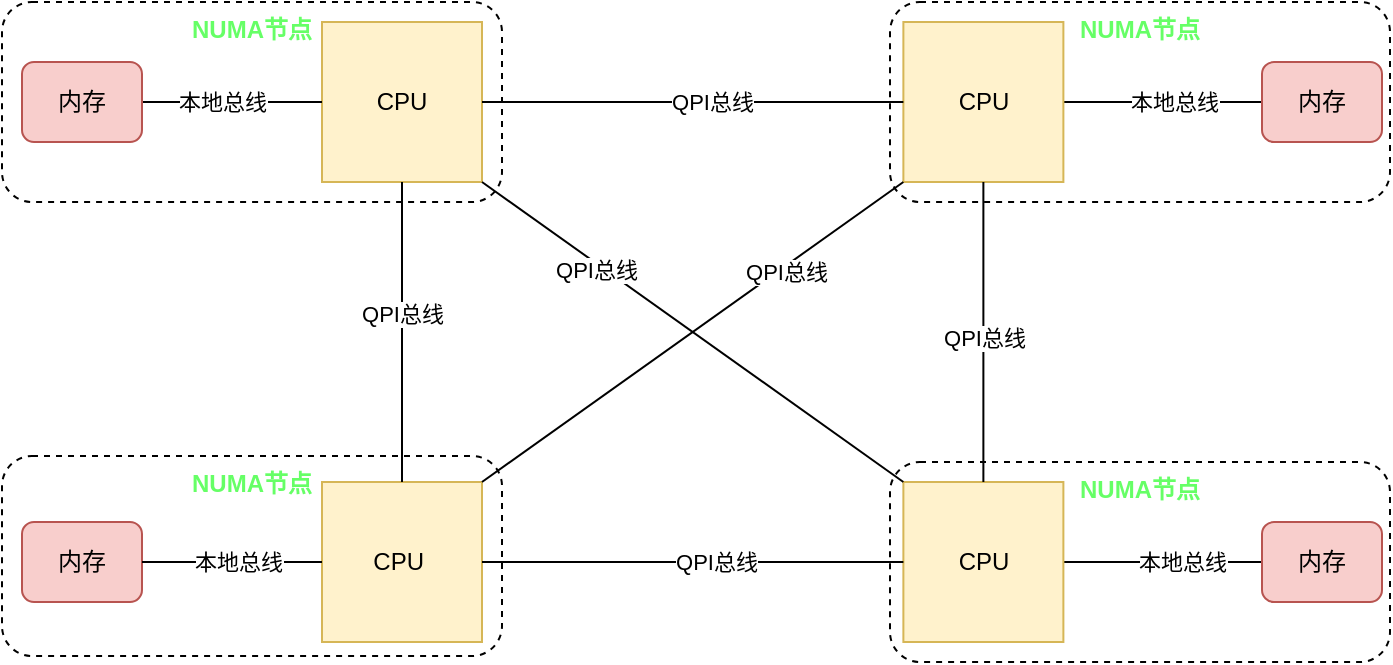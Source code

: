 <mxfile version="21.6.2" type="github">
  <diagram name="第 1 页" id="rJRWyknFpjLlYnxn67IM">
    <mxGraphModel dx="1050" dy="549" grid="1" gridSize="10" guides="1" tooltips="1" connect="1" arrows="1" fold="1" page="1" pageScale="1" pageWidth="827" pageHeight="1169" math="0" shadow="0">
      <root>
        <mxCell id="0" />
        <mxCell id="1" parent="0" />
        <mxCell id="0YZqS2axkUQiVePZhw_2-36" value="&lt;font color=&quot;#66ff66&quot;&gt;&lt;b&gt;NUMA节点&lt;/b&gt;&lt;br&gt;&lt;br&gt;&lt;br&gt;&lt;br&gt;&lt;br&gt;&lt;br&gt;&lt;/font&gt;" style="rounded=1;whiteSpace=wrap;html=1;dashed=1;" vertex="1" parent="1">
          <mxGeometry x="70" y="347" width="250" height="100" as="geometry" />
        </mxCell>
        <mxCell id="0YZqS2axkUQiVePZhw_2-35" value="&lt;font color=&quot;#66ff66&quot;&gt;&lt;b&gt;NUMA节点&lt;/b&gt;&lt;br&gt;&lt;br&gt;&lt;br&gt;&lt;br&gt;&lt;br&gt;&lt;br&gt;&lt;/font&gt;" style="rounded=1;whiteSpace=wrap;html=1;dashed=1;" vertex="1" parent="1">
          <mxGeometry x="514" y="350" width="250" height="100" as="geometry" />
        </mxCell>
        <mxCell id="0YZqS2axkUQiVePZhw_2-34" value="&lt;font color=&quot;#66ff66&quot;&gt;&lt;b&gt;NUMA节点&lt;/b&gt;&lt;br&gt;&lt;br&gt;&lt;br&gt;&lt;br&gt;&lt;br&gt;&lt;br&gt;&lt;/font&gt;" style="rounded=1;whiteSpace=wrap;html=1;dashed=1;" vertex="1" parent="1">
          <mxGeometry x="514" y="120" width="250" height="100" as="geometry" />
        </mxCell>
        <mxCell id="0YZqS2axkUQiVePZhw_2-33" value="&lt;font color=&quot;#66ff66&quot;&gt;&lt;b&gt;NUMA节点&lt;/b&gt;&lt;br&gt;&lt;br&gt;&lt;br&gt;&lt;br&gt;&lt;br&gt;&lt;br&gt;&lt;/font&gt;" style="rounded=1;whiteSpace=wrap;html=1;dashed=1;" vertex="1" parent="1">
          <mxGeometry x="70" y="120" width="250" height="100" as="geometry" />
        </mxCell>
        <mxCell id="0YZqS2axkUQiVePZhw_2-1" value="CPU" style="whiteSpace=wrap;html=1;aspect=fixed;fillColor=#fff2cc;strokeColor=#d6b656;" vertex="1" parent="1">
          <mxGeometry x="230" y="130" width="80" height="80" as="geometry" />
        </mxCell>
        <mxCell id="0YZqS2axkUQiVePZhw_2-2" value="CPU&amp;nbsp;" style="whiteSpace=wrap;html=1;aspect=fixed;fillColor=#fff2cc;strokeColor=#d6b656;" vertex="1" parent="1">
          <mxGeometry x="230" y="360" width="80" height="80" as="geometry" />
        </mxCell>
        <mxCell id="0YZqS2axkUQiVePZhw_2-18" style="edgeStyle=orthogonalEdgeStyle;rounded=0;orthogonalLoop=1;jettySize=auto;html=1;exitX=1;exitY=0.5;exitDx=0;exitDy=0;entryX=0;entryY=0.5;entryDx=0;entryDy=0;endArrow=none;endFill=0;" edge="1" parent="1" source="0YZqS2axkUQiVePZhw_2-3" target="0YZqS2axkUQiVePZhw_2-15">
          <mxGeometry relative="1" as="geometry">
            <Array as="points">
              <mxPoint x="640.69" y="170" />
              <mxPoint x="640.69" y="170" />
            </Array>
          </mxGeometry>
        </mxCell>
        <mxCell id="0YZqS2axkUQiVePZhw_2-30" value="本地总线" style="edgeLabel;html=1;align=center;verticalAlign=middle;resizable=0;points=[];" vertex="1" connectable="0" parent="0YZqS2axkUQiVePZhw_2-18">
          <mxGeometry x="0.293" y="-2" relative="1" as="geometry">
            <mxPoint x="-9" y="-2" as="offset" />
          </mxGeometry>
        </mxCell>
        <mxCell id="0YZqS2axkUQiVePZhw_2-3" value="CPU" style="whiteSpace=wrap;html=1;aspect=fixed;fillColor=#fff2cc;strokeColor=#d6b656;" vertex="1" parent="1">
          <mxGeometry x="520.69" y="130" width="80" height="80" as="geometry" />
        </mxCell>
        <mxCell id="0YZqS2axkUQiVePZhw_2-17" style="rounded=0;orthogonalLoop=1;jettySize=auto;html=1;exitX=1;exitY=0.5;exitDx=0;exitDy=0;endArrow=none;endFill=0;entryX=0;entryY=0.5;entryDx=0;entryDy=0;" edge="1" parent="1" source="0YZqS2axkUQiVePZhw_2-4" target="0YZqS2axkUQiVePZhw_2-19">
          <mxGeometry relative="1" as="geometry">
            <mxPoint x="670.69" y="400" as="targetPoint" />
          </mxGeometry>
        </mxCell>
        <mxCell id="0YZqS2axkUQiVePZhw_2-31" value="本地总线" style="edgeLabel;html=1;align=center;verticalAlign=middle;resizable=0;points=[];" vertex="1" connectable="0" parent="0YZqS2axkUQiVePZhw_2-17">
          <mxGeometry x="-0.189" y="2" relative="1" as="geometry">
            <mxPoint x="19" y="2" as="offset" />
          </mxGeometry>
        </mxCell>
        <mxCell id="0YZqS2axkUQiVePZhw_2-4" value="CPU" style="whiteSpace=wrap;html=1;aspect=fixed;fillColor=#fff2cc;strokeColor=#d6b656;" vertex="1" parent="1">
          <mxGeometry x="520.69" y="360" width="80" height="80" as="geometry" />
        </mxCell>
        <mxCell id="0YZqS2axkUQiVePZhw_2-5" value="" style="endArrow=none;html=1;rounded=0;exitX=1;exitY=0.5;exitDx=0;exitDy=0;entryX=0;entryY=0.5;entryDx=0;entryDy=0;" edge="1" parent="1" source="0YZqS2axkUQiVePZhw_2-1" target="0YZqS2axkUQiVePZhw_2-3">
          <mxGeometry width="50" height="50" relative="1" as="geometry">
            <mxPoint x="380" y="200" as="sourcePoint" />
            <mxPoint x="430" y="150" as="targetPoint" />
          </mxGeometry>
        </mxCell>
        <mxCell id="0YZqS2axkUQiVePZhw_2-23" value="QPI总线" style="edgeLabel;html=1;align=center;verticalAlign=middle;resizable=0;points=[];" vertex="1" connectable="0" parent="0YZqS2axkUQiVePZhw_2-5">
          <mxGeometry x="0.372" y="3" relative="1" as="geometry">
            <mxPoint x="-30" y="3" as="offset" />
          </mxGeometry>
        </mxCell>
        <mxCell id="0YZqS2axkUQiVePZhw_2-6" value="" style="endArrow=none;html=1;rounded=0;exitX=0.5;exitY=0;exitDx=0;exitDy=0;" edge="1" parent="1" source="0YZqS2axkUQiVePZhw_2-2" target="0YZqS2axkUQiVePZhw_2-1">
          <mxGeometry width="50" height="50" relative="1" as="geometry">
            <mxPoint x="380" y="200" as="sourcePoint" />
            <mxPoint x="430" y="150" as="targetPoint" />
          </mxGeometry>
        </mxCell>
        <mxCell id="0YZqS2axkUQiVePZhw_2-26" value="QPI总线" style="edgeLabel;html=1;align=center;verticalAlign=middle;resizable=0;points=[];" vertex="1" connectable="0" parent="0YZqS2axkUQiVePZhw_2-6">
          <mxGeometry x="0.275" y="1" relative="1" as="geometry">
            <mxPoint x="1" y="11" as="offset" />
          </mxGeometry>
        </mxCell>
        <mxCell id="0YZqS2axkUQiVePZhw_2-7" value="" style="endArrow=none;html=1;rounded=0;exitX=1;exitY=0.5;exitDx=0;exitDy=0;entryX=0;entryY=0.5;entryDx=0;entryDy=0;" edge="1" parent="1" source="0YZqS2axkUQiVePZhw_2-2" target="0YZqS2axkUQiVePZhw_2-4">
          <mxGeometry width="50" height="50" relative="1" as="geometry">
            <mxPoint x="380" y="270" as="sourcePoint" />
            <mxPoint x="430" y="220" as="targetPoint" />
          </mxGeometry>
        </mxCell>
        <mxCell id="0YZqS2axkUQiVePZhw_2-25" value="QPI总线" style="edgeLabel;html=1;align=center;verticalAlign=middle;resizable=0;points=[];" vertex="1" connectable="0" parent="0YZqS2axkUQiVePZhw_2-7">
          <mxGeometry x="0.448" relative="1" as="geometry">
            <mxPoint x="-36" as="offset" />
          </mxGeometry>
        </mxCell>
        <mxCell id="0YZqS2axkUQiVePZhw_2-8" value="" style="endArrow=none;html=1;rounded=0;exitX=0.5;exitY=0;exitDx=0;exitDy=0;entryX=0.5;entryY=1;entryDx=0;entryDy=0;" edge="1" parent="1" source="0YZqS2axkUQiVePZhw_2-4" target="0YZqS2axkUQiVePZhw_2-3">
          <mxGeometry width="50" height="50" relative="1" as="geometry">
            <mxPoint x="430.69" y="200" as="sourcePoint" />
            <mxPoint x="480.69" y="150" as="targetPoint" />
          </mxGeometry>
        </mxCell>
        <mxCell id="0YZqS2axkUQiVePZhw_2-24" value="QPI总线" style="edgeLabel;html=1;align=center;verticalAlign=middle;resizable=0;points=[];" vertex="1" connectable="0" parent="0YZqS2axkUQiVePZhw_2-8">
          <mxGeometry x="-0.075" y="1" relative="1" as="geometry">
            <mxPoint x="1" y="-3" as="offset" />
          </mxGeometry>
        </mxCell>
        <mxCell id="0YZqS2axkUQiVePZhw_2-9" value="" style="endArrow=none;html=1;rounded=0;exitX=0;exitY=0;exitDx=0;exitDy=0;entryX=1;entryY=1;entryDx=0;entryDy=0;" edge="1" parent="1" source="0YZqS2axkUQiVePZhw_2-4" target="0YZqS2axkUQiVePZhw_2-1">
          <mxGeometry width="50" height="50" relative="1" as="geometry">
            <mxPoint x="380" y="200" as="sourcePoint" />
            <mxPoint x="430" y="150" as="targetPoint" />
          </mxGeometry>
        </mxCell>
        <mxCell id="0YZqS2axkUQiVePZhw_2-28" value="QPI总线" style="edgeLabel;html=1;align=center;verticalAlign=middle;resizable=0;points=[];" vertex="1" connectable="0" parent="0YZqS2axkUQiVePZhw_2-9">
          <mxGeometry x="0.317" y="2" relative="1" as="geometry">
            <mxPoint x="-14" y="-9" as="offset" />
          </mxGeometry>
        </mxCell>
        <mxCell id="0YZqS2axkUQiVePZhw_2-10" value="" style="endArrow=none;html=1;rounded=0;exitX=1;exitY=0;exitDx=0;exitDy=0;entryX=0;entryY=1;entryDx=0;entryDy=0;" edge="1" parent="1" source="0YZqS2axkUQiVePZhw_2-2" target="0YZqS2axkUQiVePZhw_2-3">
          <mxGeometry width="50" height="50" relative="1" as="geometry">
            <mxPoint x="380" y="200" as="sourcePoint" />
            <mxPoint x="430" y="150" as="targetPoint" />
          </mxGeometry>
        </mxCell>
        <mxCell id="0YZqS2axkUQiVePZhw_2-27" value="QPI总线" style="edgeLabel;html=1;align=center;verticalAlign=middle;resizable=0;points=[];" vertex="1" connectable="0" parent="0YZqS2axkUQiVePZhw_2-10">
          <mxGeometry x="0.288" y="3" relative="1" as="geometry">
            <mxPoint x="18" y="-6" as="offset" />
          </mxGeometry>
        </mxCell>
        <mxCell id="0YZqS2axkUQiVePZhw_2-12" value="" style="endArrow=none;html=1;rounded=0;exitX=1;exitY=0.5;exitDx=0;exitDy=0;entryX=0;entryY=0.5;entryDx=0;entryDy=0;" edge="1" parent="1" source="0YZqS2axkUQiVePZhw_2-21" target="0YZqS2axkUQiVePZhw_2-1">
          <mxGeometry width="50" height="50" relative="1" as="geometry">
            <mxPoint x="170" y="169.5" as="sourcePoint" />
            <mxPoint x="220" y="169.5" as="targetPoint" />
          </mxGeometry>
        </mxCell>
        <mxCell id="0YZqS2axkUQiVePZhw_2-29" value="本地总线" style="edgeLabel;html=1;align=center;verticalAlign=middle;resizable=0;points=[];" vertex="1" connectable="0" parent="0YZqS2axkUQiVePZhw_2-12">
          <mxGeometry x="-0.373" y="-2" relative="1" as="geometry">
            <mxPoint x="12" y="-2" as="offset" />
          </mxGeometry>
        </mxCell>
        <mxCell id="0YZqS2axkUQiVePZhw_2-15" value="内存" style="rounded=1;whiteSpace=wrap;html=1;fillColor=#f8cecc;strokeColor=#b85450;" vertex="1" parent="1">
          <mxGeometry x="700" y="150" width="60" height="40" as="geometry" />
        </mxCell>
        <mxCell id="0YZqS2axkUQiVePZhw_2-19" value="内存" style="rounded=1;whiteSpace=wrap;html=1;fillColor=#f8cecc;strokeColor=#b85450;" vertex="1" parent="1">
          <mxGeometry x="700" y="380" width="60" height="40" as="geometry" />
        </mxCell>
        <mxCell id="0YZqS2axkUQiVePZhw_2-20" value="内存" style="rounded=1;whiteSpace=wrap;html=1;fillColor=#f8cecc;strokeColor=#b85450;" vertex="1" parent="1">
          <mxGeometry x="80" y="380" width="60" height="40" as="geometry" />
        </mxCell>
        <mxCell id="0YZqS2axkUQiVePZhw_2-21" value="内存" style="rounded=1;whiteSpace=wrap;html=1;fillColor=#f8cecc;strokeColor=#b85450;" vertex="1" parent="1">
          <mxGeometry x="80" y="150" width="60" height="40" as="geometry" />
        </mxCell>
        <mxCell id="0YZqS2axkUQiVePZhw_2-22" value="" style="endArrow=none;html=1;rounded=0;exitX=1;exitY=0.5;exitDx=0;exitDy=0;entryX=0;entryY=0.5;entryDx=0;entryDy=0;" edge="1" parent="1" source="0YZqS2axkUQiVePZhw_2-20" target="0YZqS2axkUQiVePZhw_2-2">
          <mxGeometry width="50" height="50" relative="1" as="geometry">
            <mxPoint x="380" y="270" as="sourcePoint" />
            <mxPoint x="430" y="220" as="targetPoint" />
          </mxGeometry>
        </mxCell>
        <mxCell id="0YZqS2axkUQiVePZhw_2-32" value="本地总线" style="edgeLabel;html=1;align=center;verticalAlign=middle;resizable=0;points=[];" vertex="1" connectable="0" parent="0YZqS2axkUQiVePZhw_2-22">
          <mxGeometry x="0.06" y="-3" relative="1" as="geometry">
            <mxPoint y="-3" as="offset" />
          </mxGeometry>
        </mxCell>
      </root>
    </mxGraphModel>
  </diagram>
</mxfile>
